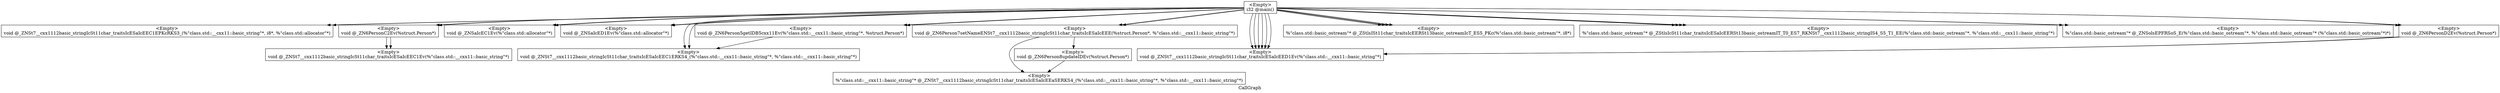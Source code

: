 digraph "CallGraph" {
	label="CallGraph";

	Node0x1b67f40 [shape=record,label="{\<Empty\>\ni32 @main()}"];
	Node0x1b67f40 -> Node0x1b4ea80;
	Node0x1b67f40 -> Node0x1b4ea80;
	Node0x1b67f40 -> Node0x1b859a0;
	Node0x1b67f40 -> Node0x1b66a80;
	Node0x1b67f40 -> Node0x1b668e0;
	Node0x1b67f40 -> Node0x1ba4af0;
	Node0x1b67f40 -> Node0x1ba4bf0;
	Node0x1b67f40 -> Node0x1ba6fd0;
	Node0x1b67f40 -> Node0x1ba70d0;
	Node0x1b67f40 -> Node0x1baafa0;
	Node0x1b67f40 -> Node0x1bab0a0;
	Node0x1b67f40 -> Node0x1baafa0;
	Node0x1b67f40 -> Node0x1bab0a0;
	Node0x1b67f40 -> Node0x1bab1a0;
	Node0x1b67f40 -> Node0x1b859a0;
	Node0x1b67f40 -> Node0x1b66a80;
	Node0x1b67f40 -> Node0x1b668e0;
	Node0x1b67f40 -> Node0x1ba4af0;
	Node0x1b67f40 -> Node0x1ba4bf0;
	Node0x1b67f40 -> Node0x1ba6fd0;
	Node0x1b67f40 -> Node0x1ba70d0;
	Node0x1b67f40 -> Node0x1baafa0;
	Node0x1b67f40 -> Node0x1bab0a0;
	Node0x1b67f40 -> Node0x1baafa0;
	Node0x1b67f40 -> Node0x1bab0a0;
	Node0x1b67f40 -> Node0x1bab1a0;
	Node0x1b67f40 -> Node0x1ba6fd0;
	Node0x1b67f40 -> Node0x1ba6fd0;
	Node0x1b67f40 -> Node0x1bab8d0;
	Node0x1b67f40 -> Node0x1ba6fd0;
	Node0x1b67f40 -> Node0x1ba6fd0;
	Node0x1b67f40 -> Node0x1bab8d0;
	Node0x1b859a0 [shape=record,label="{\<Empty\>\nvoid @_ZN6PersonC2Ev(%struct.Person*)}"];
	Node0x1b859a0 -> Node0x1badd90;
	Node0x1b859a0 -> Node0x1badd90;
	Node0x1b66a80 [shape=record,label="{\<Empty\>\nvoid @_ZNSaIcEC1Ev(%\"class.std::allocator\"*)}"];
	Node0x1b4ea80 [shape=record,label="{\<Empty\>\nvoid @_ZNSt7__cxx1112basic_stringIcSt11char_traitsIcESaIcEEC1EPKcRKS3_(%\"class.std::__cxx11::basic_string\"*, i8*, %\"class.std::allocator\"*)}"];
	Node0x1b668e0 [shape=record,label="{\<Empty\>\nvoid @_ZNSaIcED1Ev(%\"class.std::allocator\"*)}"];
	Node0x1ba4af0 [shape=record,label="{\<Empty\>\nvoid @_ZNSt7__cxx1112basic_stringIcSt11char_traitsIcESaIcEEC1ERKS4_(%\"class.std::__cxx11::basic_string\"*, %\"class.std::__cxx11::basic_string\"*)}"];
	Node0x1ba4bf0 [shape=record,label="{\<Empty\>\nvoid @_ZN6Person7setNameENSt7__cxx1112basic_stringIcSt11char_traitsIcESaIcEEE(%struct.Person*, %\"class.std::__cxx11::basic_string\"*)}"];
	Node0x1ba4bf0 -> Node0x1bade90;
	Node0x1ba4bf0 -> Node0x1badf90;
	Node0x1ba6fd0 [shape=record,label="{\<Empty\>\nvoid @_ZNSt7__cxx1112basic_stringIcSt11char_traitsIcESaIcEED1Ev(%\"class.std::__cxx11::basic_string\"*)}"];
	Node0x1ba70d0 [shape=record,label="{\<Empty\>\nvoid @_ZN6Person5getIDB5cxx11Ev(%\"class.std::__cxx11::basic_string\"*, %struct.Person*)}"];
	Node0x1ba70d0 -> Node0x1ba4af0;
	Node0x1baafa0 [shape=record,label="{\<Empty\>\n%\"class.std::basic_ostream\"* @_ZStlsISt11char_traitsIcEERSt13basic_ostreamIcT_ES5_PKc(%\"class.std::basic_ostream\"*, i8*)}"];
	Node0x1bab0a0 [shape=record,label="{\<Empty\>\n%\"class.std::basic_ostream\"* @_ZStlsIcSt11char_traitsIcESaIcEERSt13basic_ostreamIT_T0_ES7_RKNSt7__cxx1112basic_stringIS4_S5_T1_EE(%\"class.std::basic_ostream\"*, %\"class.std::__cxx11::basic_string\"*)}"];
	Node0x1bab1a0 [shape=record,label="{\<Empty\>\n%\"class.std::basic_ostream\"* @_ZNSolsEPFRSoS_E(%\"class.std::basic_ostream\"*, %\"class.std::basic_ostream\"* (%\"class.std::basic_ostream\"*)*)}"];
	Node0x1bab8d0 [shape=record,label="{\<Empty\>\nvoid @_ZN6PersonD2Ev(%struct.Person*)}"];
	Node0x1bab8d0 -> Node0x1ba6fd0;
	Node0x1bab8d0 -> Node0x1ba6fd0;
	Node0x1badd90 [shape=record,label="{\<Empty\>\nvoid @_ZNSt7__cxx1112basic_stringIcSt11char_traitsIcESaIcEEC1Ev(%\"class.std::__cxx11::basic_string\"*)}"];
	Node0x1bade90 [shape=record,label="{\<Empty\>\n%\"class.std::__cxx11::basic_string\"* @_ZNSt7__cxx1112basic_stringIcSt11char_traitsIcESaIcEEaSERKS4_(%\"class.std::__cxx11::basic_string\"*, %\"class.std::__cxx11::basic_string\"*)}"];
	Node0x1badf90 [shape=record,label="{\<Empty\>\nvoid @_ZN6Person8updateIDEv(%struct.Person*)}"];
	Node0x1badf90 -> Node0x1bade90;
}
